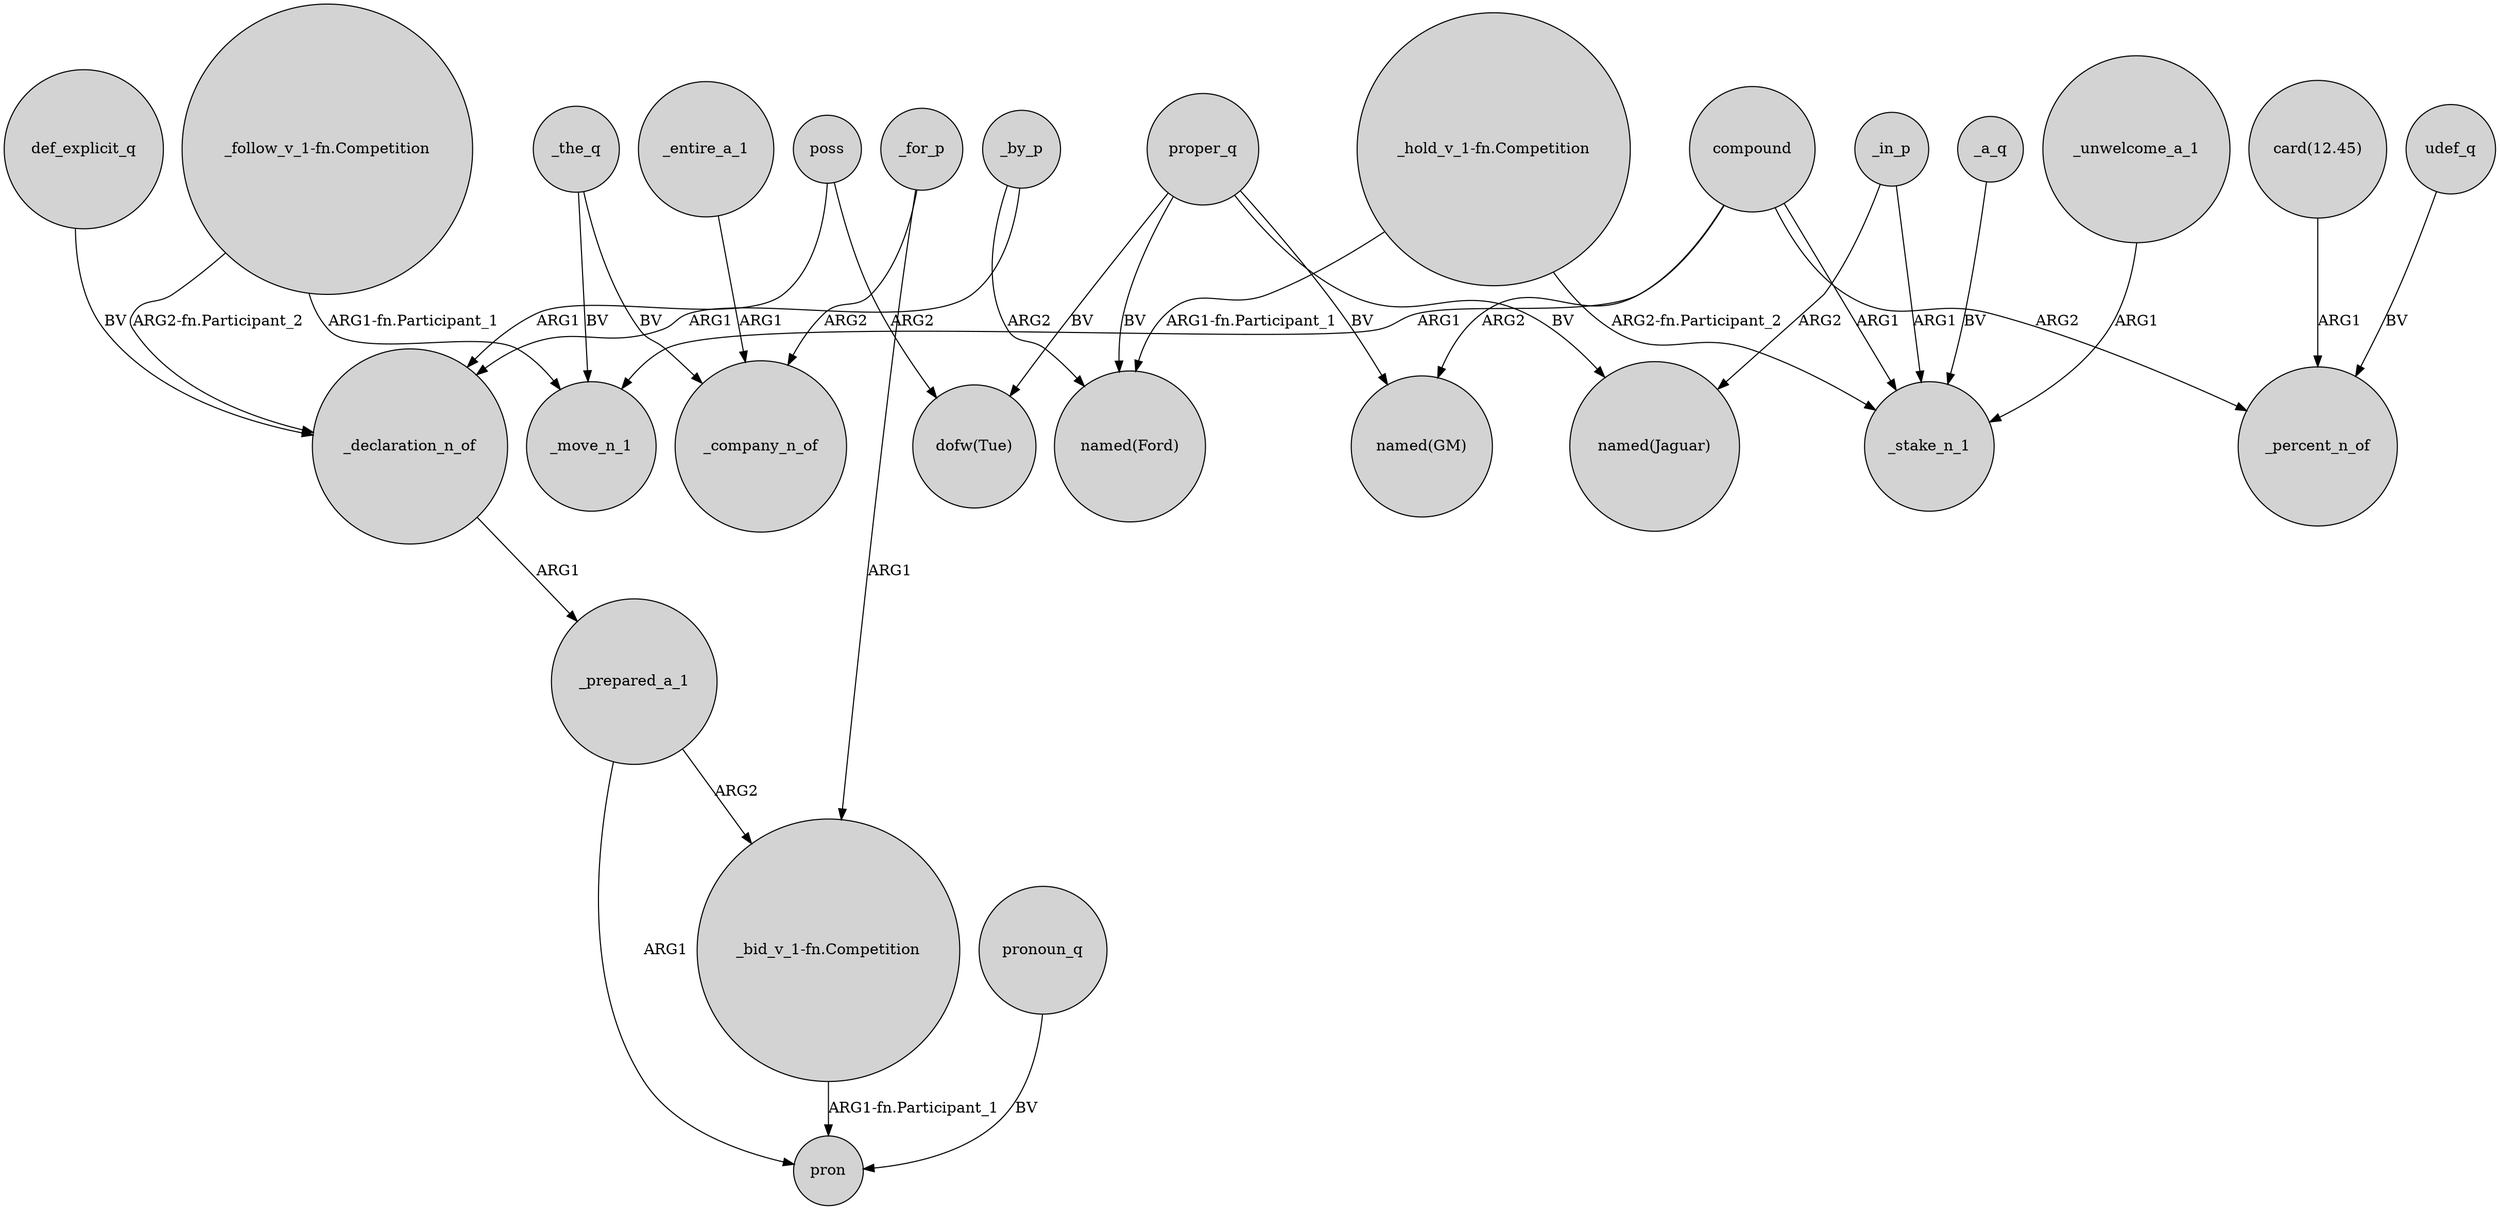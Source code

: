 digraph {
	node [shape=circle style=filled]
	_unwelcome_a_1 -> _stake_n_1 [label=ARG1]
	_prepared_a_1 -> "_bid_v_1-fn.Competition" [label=ARG2]
	compound -> _move_n_1 [label=ARG1]
	proper_q -> "named(Ford)" [label=BV]
	_in_p -> "named(Jaguar)" [label=ARG2]
	"_bid_v_1-fn.Competition" -> pron [label="ARG1-fn.Participant_1"]
	"_follow_v_1-fn.Competition" -> _declaration_n_of [label="ARG2-fn.Participant_2"]
	proper_q -> "named(GM)" [label=BV]
	"_hold_v_1-fn.Competition" -> _stake_n_1 [label="ARG2-fn.Participant_2"]
	_for_p -> "_bid_v_1-fn.Competition" [label=ARG1]
	"_hold_v_1-fn.Competition" -> "named(Ford)" [label="ARG1-fn.Participant_1"]
	"_follow_v_1-fn.Competition" -> _move_n_1 [label="ARG1-fn.Participant_1"]
	"card(12.45)" -> _percent_n_of [label=ARG1]
	poss -> _declaration_n_of [label=ARG1]
	pronoun_q -> pron [label=BV]
	compound -> "named(GM)" [label=ARG2]
	def_explicit_q -> _declaration_n_of [label=BV]
	_prepared_a_1 -> pron [label=ARG1]
	udef_q -> _percent_n_of [label=BV]
	compound -> _stake_n_1 [label=ARG1]
	_entire_a_1 -> _company_n_of [label=ARG1]
	compound -> _percent_n_of [label=ARG2]
	proper_q -> "named(Jaguar)" [label=BV]
	poss -> "dofw(Tue)" [label=ARG2]
	_for_p -> _company_n_of [label=ARG2]
	proper_q -> "dofw(Tue)" [label=BV]
	_declaration_n_of -> _prepared_a_1 [label=ARG1]
	_the_q -> _company_n_of [label=BV]
	_in_p -> _stake_n_1 [label=ARG1]
	_the_q -> _move_n_1 [label=BV]
	_by_p -> _declaration_n_of [label=ARG1]
	_by_p -> "named(Ford)" [label=ARG2]
	_a_q -> _stake_n_1 [label=BV]
}
